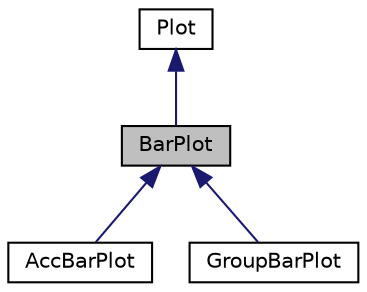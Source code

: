 digraph "BarPlot"
{
 // LATEX_PDF_SIZE
  edge [fontname="Helvetica",fontsize="10",labelfontname="Helvetica",labelfontsize="10"];
  node [fontname="Helvetica",fontsize="10",shape=record];
  Node1 [label="BarPlot",height=0.2,width=0.4,color="black", fillcolor="grey75", style="filled", fontcolor="black",tooltip=" "];
  Node2 -> Node1 [dir="back",color="midnightblue",fontsize="10",style="solid"];
  Node2 [label="Plot",height=0.2,width=0.4,color="black", fillcolor="white", style="filled",URL="$classPlot.html",tooltip=" "];
  Node1 -> Node3 [dir="back",color="midnightblue",fontsize="10",style="solid"];
  Node3 [label="AccBarPlot",height=0.2,width=0.4,color="black", fillcolor="white", style="filled",URL="$classAccBarPlot.html",tooltip=" "];
  Node1 -> Node4 [dir="back",color="midnightblue",fontsize="10",style="solid"];
  Node4 [label="GroupBarPlot",height=0.2,width=0.4,color="black", fillcolor="white", style="filled",URL="$classGroupBarPlot.html",tooltip=" "];
}
